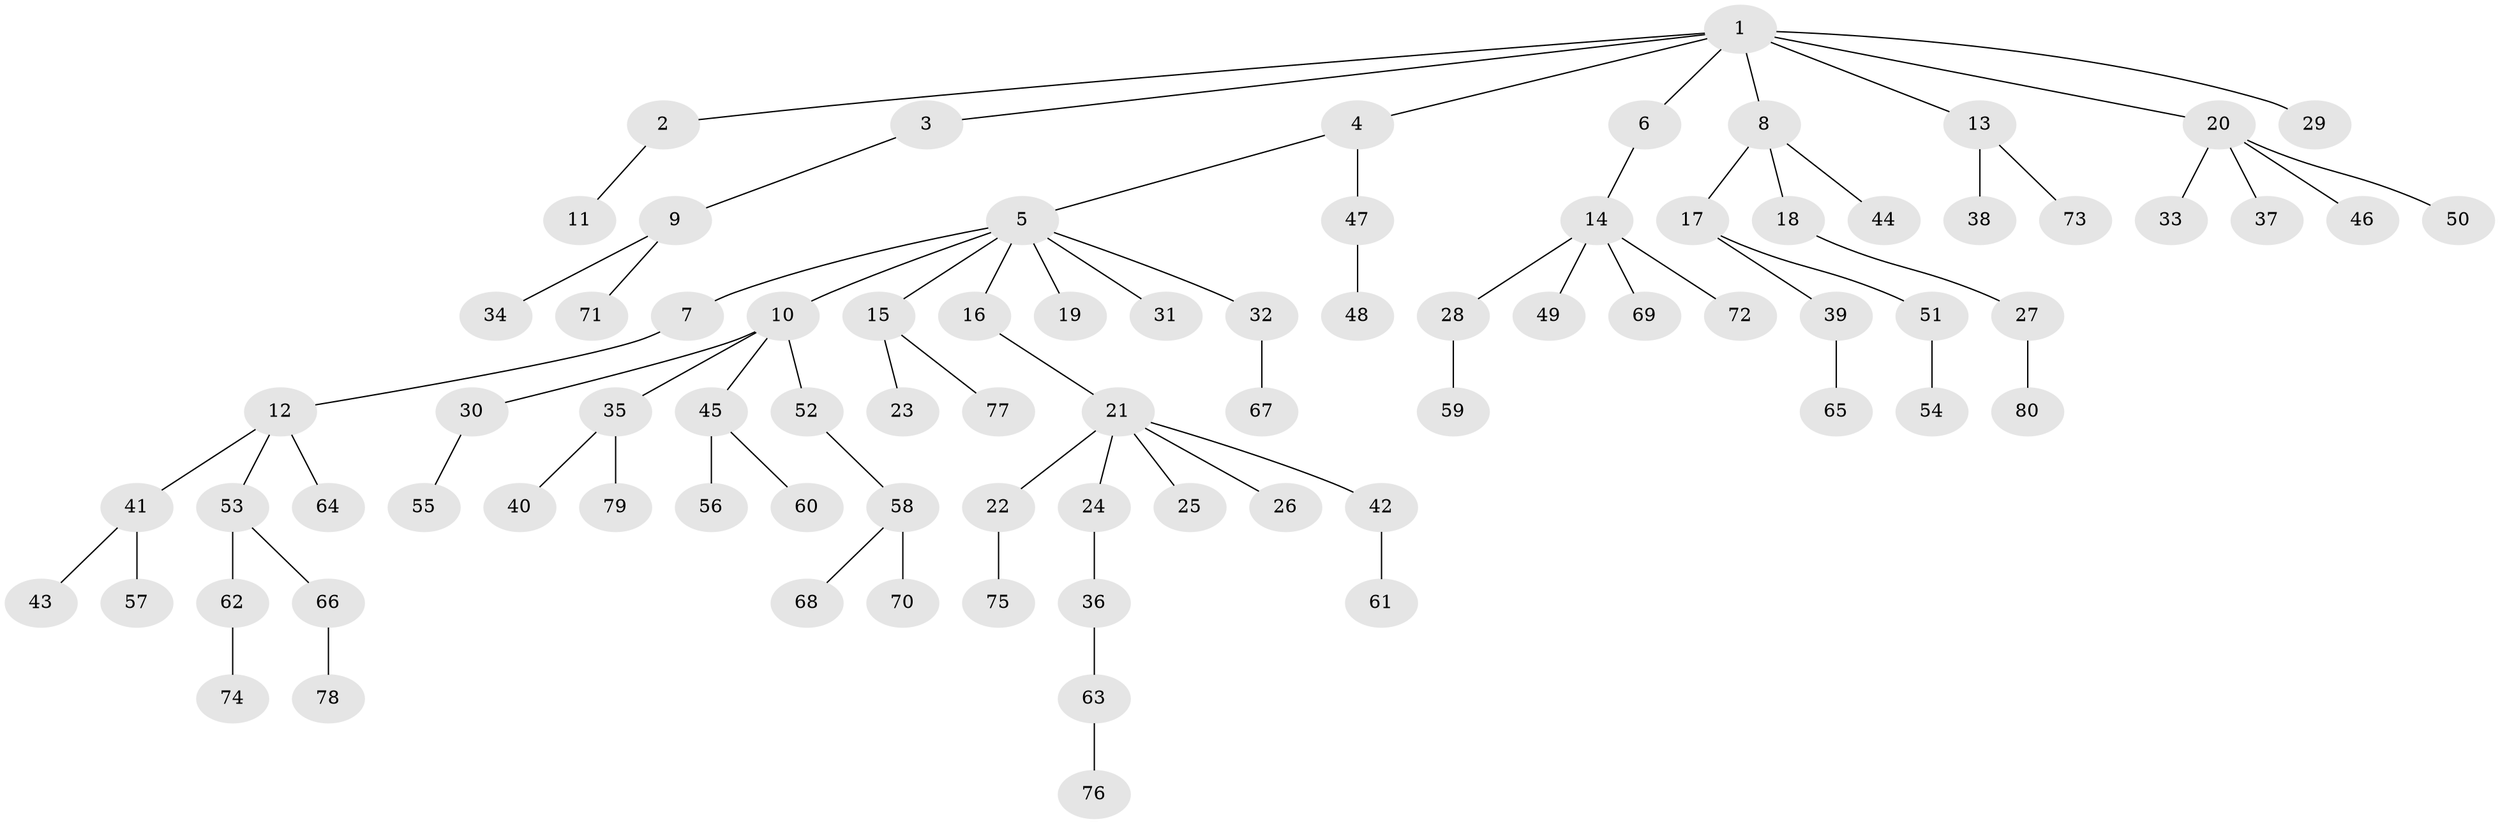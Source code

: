 // Generated by graph-tools (version 1.1) at 2025/36/03/09/25 02:36:49]
// undirected, 80 vertices, 79 edges
graph export_dot {
graph [start="1"]
  node [color=gray90,style=filled];
  1;
  2;
  3;
  4;
  5;
  6;
  7;
  8;
  9;
  10;
  11;
  12;
  13;
  14;
  15;
  16;
  17;
  18;
  19;
  20;
  21;
  22;
  23;
  24;
  25;
  26;
  27;
  28;
  29;
  30;
  31;
  32;
  33;
  34;
  35;
  36;
  37;
  38;
  39;
  40;
  41;
  42;
  43;
  44;
  45;
  46;
  47;
  48;
  49;
  50;
  51;
  52;
  53;
  54;
  55;
  56;
  57;
  58;
  59;
  60;
  61;
  62;
  63;
  64;
  65;
  66;
  67;
  68;
  69;
  70;
  71;
  72;
  73;
  74;
  75;
  76;
  77;
  78;
  79;
  80;
  1 -- 2;
  1 -- 3;
  1 -- 4;
  1 -- 6;
  1 -- 8;
  1 -- 13;
  1 -- 20;
  1 -- 29;
  2 -- 11;
  3 -- 9;
  4 -- 5;
  4 -- 47;
  5 -- 7;
  5 -- 10;
  5 -- 15;
  5 -- 16;
  5 -- 19;
  5 -- 31;
  5 -- 32;
  6 -- 14;
  7 -- 12;
  8 -- 17;
  8 -- 18;
  8 -- 44;
  9 -- 34;
  9 -- 71;
  10 -- 30;
  10 -- 35;
  10 -- 45;
  10 -- 52;
  12 -- 41;
  12 -- 53;
  12 -- 64;
  13 -- 38;
  13 -- 73;
  14 -- 28;
  14 -- 49;
  14 -- 69;
  14 -- 72;
  15 -- 23;
  15 -- 77;
  16 -- 21;
  17 -- 39;
  17 -- 51;
  18 -- 27;
  20 -- 33;
  20 -- 37;
  20 -- 46;
  20 -- 50;
  21 -- 22;
  21 -- 24;
  21 -- 25;
  21 -- 26;
  21 -- 42;
  22 -- 75;
  24 -- 36;
  27 -- 80;
  28 -- 59;
  30 -- 55;
  32 -- 67;
  35 -- 40;
  35 -- 79;
  36 -- 63;
  39 -- 65;
  41 -- 43;
  41 -- 57;
  42 -- 61;
  45 -- 56;
  45 -- 60;
  47 -- 48;
  51 -- 54;
  52 -- 58;
  53 -- 62;
  53 -- 66;
  58 -- 68;
  58 -- 70;
  62 -- 74;
  63 -- 76;
  66 -- 78;
}
